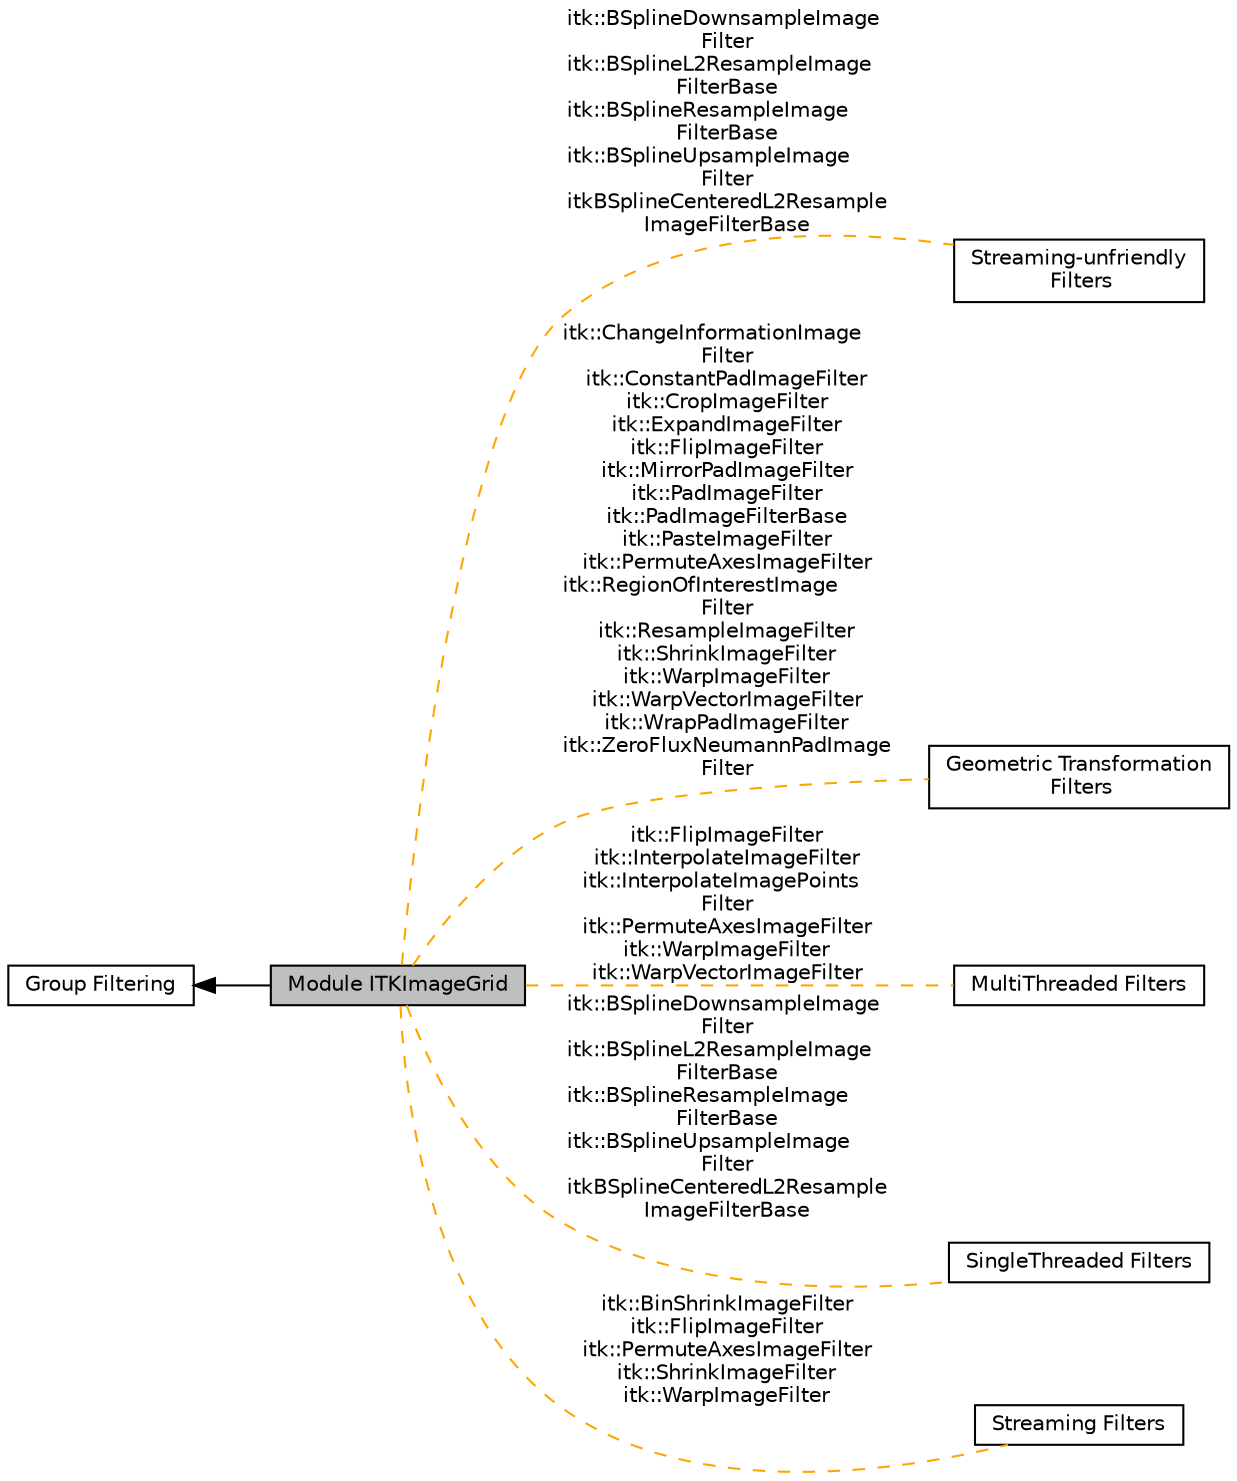 digraph "Module ITKImageGrid"
{
  edge [fontname="Helvetica",fontsize="10",labelfontname="Helvetica",labelfontsize="10"];
  node [fontname="Helvetica",fontsize="10",shape=box];
  rankdir=LR;
  Node5 [label="Streaming-unfriendly\l Filters",height=0.2,width=0.4,color="black", fillcolor="white", style="filled",URL="$group__CannotBeStreamed.html",tooltip=" "];
  Node6 [label="Geometric Transformation\l Filters",height=0.2,width=0.4,color="black", fillcolor="white", style="filled",URL="$group__GeometricTransform.html",tooltip=" "];
  Node2 [label="Group Filtering",height=0.2,width=0.4,color="black", fillcolor="white", style="filled",URL="$group__Group-Filtering.html",tooltip=" "];
  Node1 [label="Module ITKImageGrid",height=0.2,width=0.4,color="black", fillcolor="grey75", style="filled", fontcolor="black",tooltip=" "];
  Node7 [label="MultiThreaded Filters",height=0.2,width=0.4,color="black", fillcolor="white", style="filled",URL="$group__MultiThreaded.html",tooltip=" "];
  Node4 [label="SingleThreaded Filters",height=0.2,width=0.4,color="black", fillcolor="white", style="filled",URL="$group__SingleThreaded.html",tooltip=" "];
  Node3 [label="Streaming Filters",height=0.2,width=0.4,color="black", fillcolor="white", style="filled",URL="$group__Streamed.html",tooltip=" "];
  Node2->Node1 [shape=plaintext, dir="back", style="solid"];
  Node1->Node3 [shape=plaintext, label="itk::BinShrinkImageFilter\nitk::FlipImageFilter\nitk::PermuteAxesImageFilter\nitk::ShrinkImageFilter\nitk::WarpImageFilter", color="orange", dir="none", style="dashed"];
  Node1->Node4 [shape=plaintext, label="itk::BSplineDownsampleImage\lFilter\nitk::BSplineL2ResampleImage\lFilterBase\nitk::BSplineResampleImage\lFilterBase\nitk::BSplineUpsampleImage\lFilter\nitkBSplineCenteredL2Resample\lImageFilterBase", color="orange", dir="none", style="dashed"];
  Node1->Node5 [shape=plaintext, label="itk::BSplineDownsampleImage\lFilter\nitk::BSplineL2ResampleImage\lFilterBase\nitk::BSplineResampleImage\lFilterBase\nitk::BSplineUpsampleImage\lFilter\nitkBSplineCenteredL2Resample\lImageFilterBase", color="orange", dir="none", style="dashed"];
  Node1->Node6 [shape=plaintext, label="itk::ChangeInformationImage\lFilter\nitk::ConstantPadImageFilter\nitk::CropImageFilter\nitk::ExpandImageFilter\nitk::FlipImageFilter\nitk::MirrorPadImageFilter\nitk::PadImageFilter\nitk::PadImageFilterBase\nitk::PasteImageFilter\nitk::PermuteAxesImageFilter\nitk::RegionOfInterestImage\lFilter\nitk::ResampleImageFilter\nitk::ShrinkImageFilter\nitk::WarpImageFilter\nitk::WarpVectorImageFilter\nitk::WrapPadImageFilter\nitk::ZeroFluxNeumannPadImage\lFilter", color="orange", dir="none", style="dashed"];
  Node1->Node7 [shape=plaintext, label="itk::FlipImageFilter\nitk::InterpolateImageFilter\nitk::InterpolateImagePoints\lFilter\nitk::PermuteAxesImageFilter\nitk::WarpImageFilter\nitk::WarpVectorImageFilter", color="orange", dir="none", style="dashed"];
}
